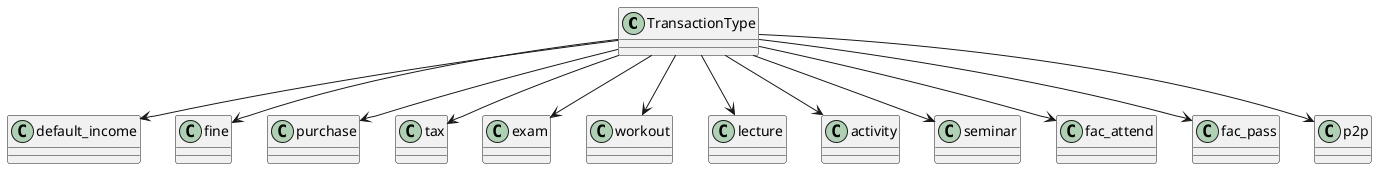 @startuml

class TransactionType

class default_income
class fine
class purchase
class tax
class exam
class workout
class lecture
class activity
class seminar
class fac_attend
class fac_pass
class p2p



TransactionType --> default_income
TransactionType --> fine
TransactionType --> purchase
TransactionType --> tax
TransactionType --> exam
TransactionType --> workout
TransactionType --> lecture
TransactionType --> activity
TransactionType --> seminar
TransactionType --> fac_attend
TransactionType --> fac_pass
TransactionType --> p2p
@enduml
